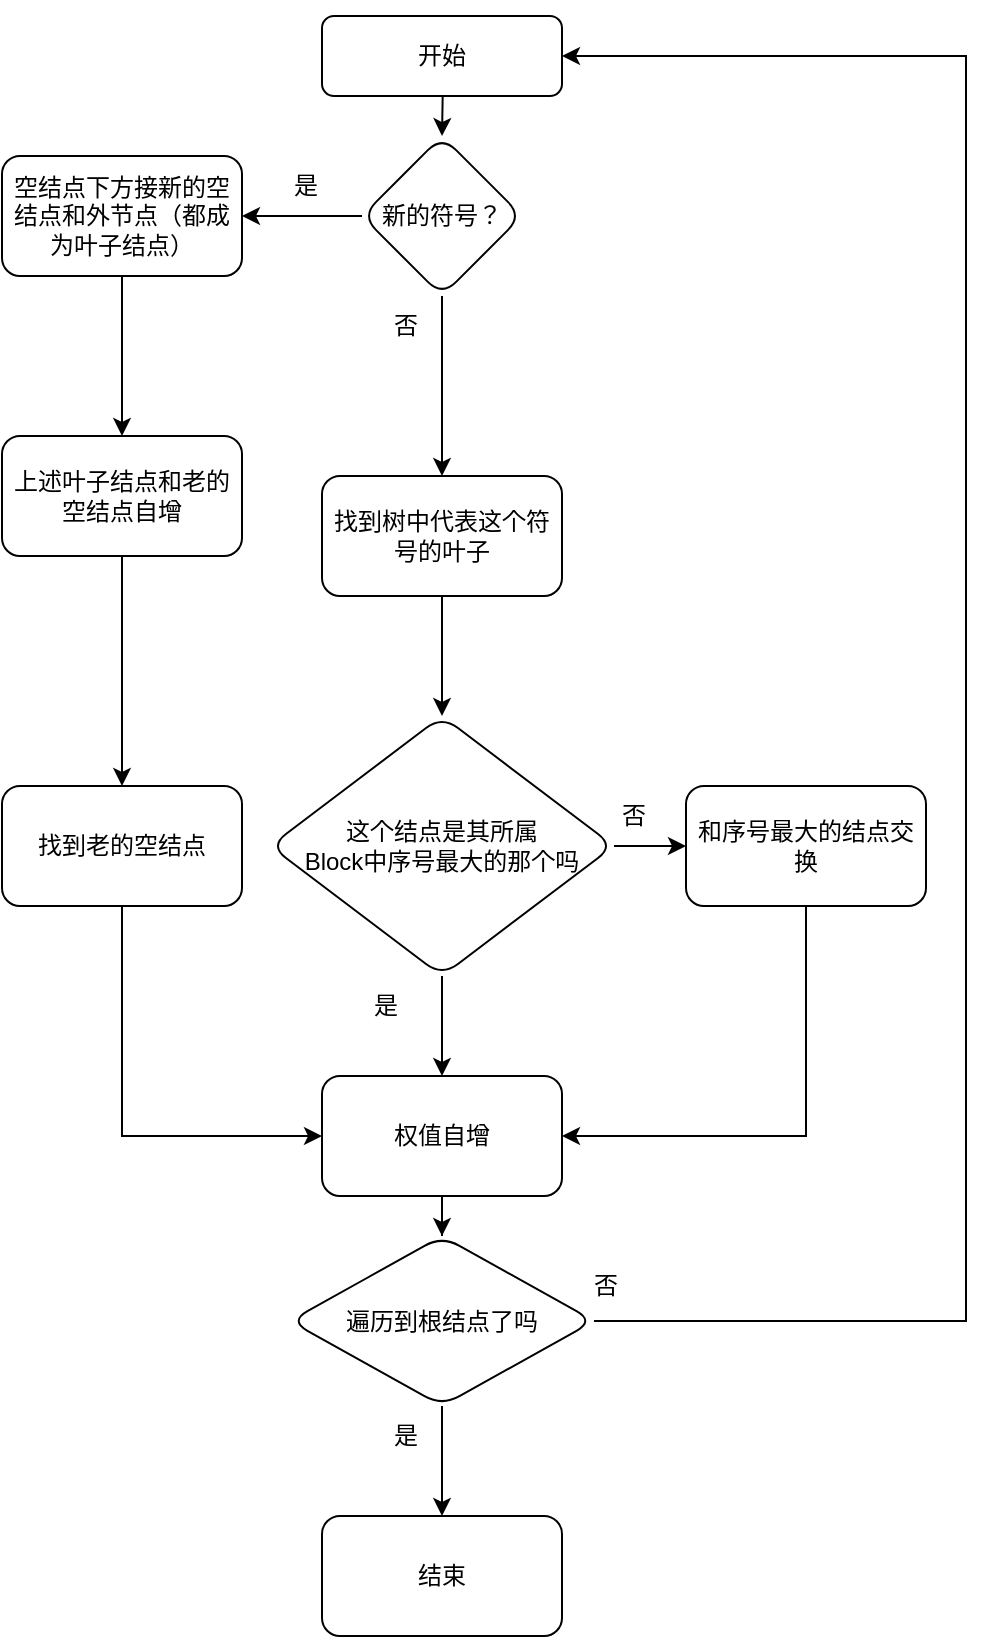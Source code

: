 <mxfile version="22.0.3" type="device">
  <diagram id="C5RBs43oDa-KdzZeNtuy" name="Page-1">
    <mxGraphModel dx="1266" dy="688" grid="1" gridSize="10" guides="1" tooltips="1" connect="1" arrows="1" fold="1" page="1" pageScale="1" pageWidth="827" pageHeight="1169" math="0" shadow="0">
      <root>
        <mxCell id="WIyWlLk6GJQsqaUBKTNV-0" />
        <mxCell id="WIyWlLk6GJQsqaUBKTNV-1" parent="WIyWlLk6GJQsqaUBKTNV-0" />
        <mxCell id="HFX9-mkzII2HVUnBVcgU-3" value="" style="edgeStyle=orthogonalEdgeStyle;rounded=0;orthogonalLoop=1;jettySize=auto;html=1;" parent="WIyWlLk6GJQsqaUBKTNV-1" target="HFX9-mkzII2HVUnBVcgU-2" edge="1">
          <mxGeometry relative="1" as="geometry">
            <mxPoint x="348" y="120" as="sourcePoint" />
          </mxGeometry>
        </mxCell>
        <mxCell id="WIyWlLk6GJQsqaUBKTNV-3" value="开始" style="rounded=1;whiteSpace=wrap;html=1;fontSize=12;glass=0;strokeWidth=1;shadow=0;" parent="WIyWlLk6GJQsqaUBKTNV-1" vertex="1">
          <mxGeometry x="288" y="120" width="120" height="40" as="geometry" />
        </mxCell>
        <mxCell id="HFX9-mkzII2HVUnBVcgU-5" value="" style="edgeStyle=orthogonalEdgeStyle;rounded=0;orthogonalLoop=1;jettySize=auto;html=1;" parent="WIyWlLk6GJQsqaUBKTNV-1" source="HFX9-mkzII2HVUnBVcgU-2" target="HFX9-mkzII2HVUnBVcgU-4" edge="1">
          <mxGeometry relative="1" as="geometry" />
        </mxCell>
        <mxCell id="HFX9-mkzII2HVUnBVcgU-10" value="" style="edgeStyle=orthogonalEdgeStyle;rounded=0;orthogonalLoop=1;jettySize=auto;html=1;" parent="WIyWlLk6GJQsqaUBKTNV-1" source="HFX9-mkzII2HVUnBVcgU-2" target="HFX9-mkzII2HVUnBVcgU-9" edge="1">
          <mxGeometry relative="1" as="geometry" />
        </mxCell>
        <mxCell id="HFX9-mkzII2HVUnBVcgU-2" value="新的符号？" style="rhombus;whiteSpace=wrap;html=1;rounded=1;glass=0;strokeWidth=1;shadow=0;" parent="WIyWlLk6GJQsqaUBKTNV-1" vertex="1">
          <mxGeometry x="308" y="180" width="80" height="80" as="geometry" />
        </mxCell>
        <mxCell id="HFX9-mkzII2HVUnBVcgU-13" value="" style="edgeStyle=orthogonalEdgeStyle;rounded=0;orthogonalLoop=1;jettySize=auto;html=1;" parent="WIyWlLk6GJQsqaUBKTNV-1" source="HFX9-mkzII2HVUnBVcgU-4" target="HFX9-mkzII2HVUnBVcgU-12" edge="1">
          <mxGeometry relative="1" as="geometry" />
        </mxCell>
        <mxCell id="HFX9-mkzII2HVUnBVcgU-4" value="空结点下方接新的空结点和外节点（都成为叶子结点）" style="whiteSpace=wrap;html=1;rounded=1;glass=0;strokeWidth=1;shadow=0;" parent="WIyWlLk6GJQsqaUBKTNV-1" vertex="1">
          <mxGeometry x="128" y="190" width="120" height="60" as="geometry" />
        </mxCell>
        <mxCell id="HFX9-mkzII2HVUnBVcgU-8" value="是" style="text;html=1;strokeColor=none;fillColor=none;align=center;verticalAlign=middle;whiteSpace=wrap;rounded=0;" parent="WIyWlLk6GJQsqaUBKTNV-1" vertex="1">
          <mxGeometry x="250" y="190" width="60" height="30" as="geometry" />
        </mxCell>
        <mxCell id="HFX9-mkzII2HVUnBVcgU-19" value="" style="edgeStyle=orthogonalEdgeStyle;rounded=0;orthogonalLoop=1;jettySize=auto;html=1;" parent="WIyWlLk6GJQsqaUBKTNV-1" source="HFX9-mkzII2HVUnBVcgU-9" target="HFX9-mkzII2HVUnBVcgU-18" edge="1">
          <mxGeometry relative="1" as="geometry" />
        </mxCell>
        <mxCell id="HFX9-mkzII2HVUnBVcgU-9" value="找到树中代表这个符号的叶子" style="whiteSpace=wrap;html=1;rounded=1;glass=0;strokeWidth=1;shadow=0;" parent="WIyWlLk6GJQsqaUBKTNV-1" vertex="1">
          <mxGeometry x="288" y="350" width="120" height="60" as="geometry" />
        </mxCell>
        <mxCell id="HFX9-mkzII2HVUnBVcgU-11" value="否" style="text;html=1;strokeColor=none;fillColor=none;align=center;verticalAlign=middle;whiteSpace=wrap;rounded=0;" parent="WIyWlLk6GJQsqaUBKTNV-1" vertex="1">
          <mxGeometry x="300" y="260" width="60" height="30" as="geometry" />
        </mxCell>
        <mxCell id="HFX9-mkzII2HVUnBVcgU-15" value="" style="edgeStyle=orthogonalEdgeStyle;rounded=0;orthogonalLoop=1;jettySize=auto;html=1;" parent="WIyWlLk6GJQsqaUBKTNV-1" source="HFX9-mkzII2HVUnBVcgU-12" target="HFX9-mkzII2HVUnBVcgU-14" edge="1">
          <mxGeometry relative="1" as="geometry" />
        </mxCell>
        <mxCell id="HFX9-mkzII2HVUnBVcgU-12" value="上述叶子结点和老的空结点自增" style="whiteSpace=wrap;html=1;rounded=1;glass=0;strokeWidth=1;shadow=0;" parent="WIyWlLk6GJQsqaUBKTNV-1" vertex="1">
          <mxGeometry x="128" y="330" width="120" height="60" as="geometry" />
        </mxCell>
        <mxCell id="HFX9-mkzII2HVUnBVcgU-26" style="edgeStyle=orthogonalEdgeStyle;rounded=0;orthogonalLoop=1;jettySize=auto;html=1;exitX=0.5;exitY=1;exitDx=0;exitDy=0;entryX=0;entryY=0.5;entryDx=0;entryDy=0;" parent="WIyWlLk6GJQsqaUBKTNV-1" source="HFX9-mkzII2HVUnBVcgU-14" target="HFX9-mkzII2HVUnBVcgU-20" edge="1">
          <mxGeometry relative="1" as="geometry" />
        </mxCell>
        <mxCell id="HFX9-mkzII2HVUnBVcgU-14" value="找到老的空结点" style="whiteSpace=wrap;html=1;rounded=1;glass=0;strokeWidth=1;shadow=0;" parent="WIyWlLk6GJQsqaUBKTNV-1" vertex="1">
          <mxGeometry x="128" y="505" width="120" height="60" as="geometry" />
        </mxCell>
        <mxCell id="HFX9-mkzII2HVUnBVcgU-21" value="" style="edgeStyle=orthogonalEdgeStyle;rounded=0;orthogonalLoop=1;jettySize=auto;html=1;" parent="WIyWlLk6GJQsqaUBKTNV-1" source="HFX9-mkzII2HVUnBVcgU-18" target="HFX9-mkzII2HVUnBVcgU-20" edge="1">
          <mxGeometry relative="1" as="geometry" />
        </mxCell>
        <mxCell id="HFX9-mkzII2HVUnBVcgU-18" value="这个结点是其所属&lt;br&gt;Block中序号最大的那个吗" style="rhombus;whiteSpace=wrap;html=1;rounded=1;glass=0;strokeWidth=1;shadow=0;" parent="WIyWlLk6GJQsqaUBKTNV-1" vertex="1">
          <mxGeometry x="262" y="470" width="172" height="130" as="geometry" />
        </mxCell>
        <mxCell id="HFX9-mkzII2HVUnBVcgU-32" value="" style="edgeStyle=orthogonalEdgeStyle;rounded=0;orthogonalLoop=1;jettySize=auto;html=1;" parent="WIyWlLk6GJQsqaUBKTNV-1" source="HFX9-mkzII2HVUnBVcgU-20" target="HFX9-mkzII2HVUnBVcgU-31" edge="1">
          <mxGeometry relative="1" as="geometry" />
        </mxCell>
        <mxCell id="HFX9-mkzII2HVUnBVcgU-20" value="权值自增" style="whiteSpace=wrap;html=1;rounded=1;glass=0;strokeWidth=1;shadow=0;" parent="WIyWlLk6GJQsqaUBKTNV-1" vertex="1">
          <mxGeometry x="288" y="650" width="120" height="60" as="geometry" />
        </mxCell>
        <mxCell id="HFX9-mkzII2HVUnBVcgU-22" value="是" style="text;html=1;strokeColor=none;fillColor=none;align=center;verticalAlign=middle;whiteSpace=wrap;rounded=0;" parent="WIyWlLk6GJQsqaUBKTNV-1" vertex="1">
          <mxGeometry x="290" y="600" width="60" height="30" as="geometry" />
        </mxCell>
        <mxCell id="8TBW06GtC27kSb0YWyXp-0" style="edgeStyle=orthogonalEdgeStyle;rounded=0;orthogonalLoop=1;jettySize=auto;html=1;exitX=0.5;exitY=1;exitDx=0;exitDy=0;entryX=1;entryY=0.5;entryDx=0;entryDy=0;" parent="WIyWlLk6GJQsqaUBKTNV-1" source="HFX9-mkzII2HVUnBVcgU-23" target="HFX9-mkzII2HVUnBVcgU-20" edge="1">
          <mxGeometry relative="1" as="geometry" />
        </mxCell>
        <mxCell id="HFX9-mkzII2HVUnBVcgU-25" value="否" style="text;html=1;strokeColor=none;fillColor=none;align=center;verticalAlign=middle;whiteSpace=wrap;rounded=0;" parent="WIyWlLk6GJQsqaUBKTNV-1" vertex="1">
          <mxGeometry x="414" y="505" width="60" height="30" as="geometry" />
        </mxCell>
        <mxCell id="HFX9-mkzII2HVUnBVcgU-34" value="" style="edgeStyle=orthogonalEdgeStyle;rounded=0;orthogonalLoop=1;jettySize=auto;html=1;" parent="WIyWlLk6GJQsqaUBKTNV-1" source="HFX9-mkzII2HVUnBVcgU-31" target="HFX9-mkzII2HVUnBVcgU-33" edge="1">
          <mxGeometry relative="1" as="geometry" />
        </mxCell>
        <mxCell id="6iFidA2RZeRYYxNOhoeM-2" style="edgeStyle=orthogonalEdgeStyle;rounded=0;orthogonalLoop=1;jettySize=auto;html=1;exitX=1;exitY=0.5;exitDx=0;exitDy=0;entryX=1;entryY=0.5;entryDx=0;entryDy=0;" edge="1" parent="WIyWlLk6GJQsqaUBKTNV-1" source="HFX9-mkzII2HVUnBVcgU-31" target="WIyWlLk6GJQsqaUBKTNV-3">
          <mxGeometry relative="1" as="geometry">
            <Array as="points">
              <mxPoint x="610" y="773" />
              <mxPoint x="610" y="140" />
            </Array>
          </mxGeometry>
        </mxCell>
        <mxCell id="HFX9-mkzII2HVUnBVcgU-31" value="遍历到根结点了吗" style="rhombus;whiteSpace=wrap;html=1;rounded=1;glass=0;strokeWidth=1;shadow=0;" parent="WIyWlLk6GJQsqaUBKTNV-1" vertex="1">
          <mxGeometry x="272" y="730" width="152" height="85" as="geometry" />
        </mxCell>
        <mxCell id="HFX9-mkzII2HVUnBVcgU-33" value="结束" style="whiteSpace=wrap;html=1;rounded=1;glass=0;strokeWidth=1;shadow=0;" parent="WIyWlLk6GJQsqaUBKTNV-1" vertex="1">
          <mxGeometry x="288" y="870" width="120" height="60" as="geometry" />
        </mxCell>
        <mxCell id="HFX9-mkzII2HVUnBVcgU-35" value="是" style="text;html=1;strokeColor=none;fillColor=none;align=center;verticalAlign=middle;whiteSpace=wrap;rounded=0;" parent="WIyWlLk6GJQsqaUBKTNV-1" vertex="1">
          <mxGeometry x="300" y="815" width="60" height="30" as="geometry" />
        </mxCell>
        <mxCell id="HFX9-mkzII2HVUnBVcgU-37" value="否" style="text;html=1;strokeColor=none;fillColor=none;align=center;verticalAlign=middle;whiteSpace=wrap;rounded=0;" parent="WIyWlLk6GJQsqaUBKTNV-1" vertex="1">
          <mxGeometry x="400" y="740" width="60" height="30" as="geometry" />
        </mxCell>
        <mxCell id="6iFidA2RZeRYYxNOhoeM-3" value="" style="edgeStyle=orthogonalEdgeStyle;rounded=0;orthogonalLoop=1;jettySize=auto;html=1;" edge="1" parent="WIyWlLk6GJQsqaUBKTNV-1" source="HFX9-mkzII2HVUnBVcgU-18" target="HFX9-mkzII2HVUnBVcgU-23">
          <mxGeometry relative="1" as="geometry">
            <mxPoint x="540" y="535" as="targetPoint" />
            <mxPoint x="434" y="535" as="sourcePoint" />
          </mxGeometry>
        </mxCell>
        <mxCell id="HFX9-mkzII2HVUnBVcgU-23" value="和序号最大的结点交换" style="rounded=1;whiteSpace=wrap;html=1;glass=0;strokeWidth=1;shadow=0;" parent="WIyWlLk6GJQsqaUBKTNV-1" vertex="1">
          <mxGeometry x="470" y="505" width="120" height="60" as="geometry" />
        </mxCell>
      </root>
    </mxGraphModel>
  </diagram>
</mxfile>
